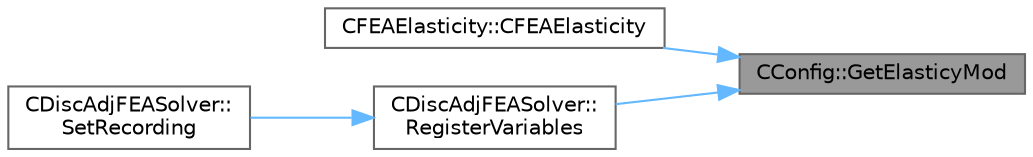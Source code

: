 digraph "CConfig::GetElasticyMod"
{
 // LATEX_PDF_SIZE
  bgcolor="transparent";
  edge [fontname=Helvetica,fontsize=10,labelfontname=Helvetica,labelfontsize=10];
  node [fontname=Helvetica,fontsize=10,shape=box,height=0.2,width=0.4];
  rankdir="RL";
  Node1 [id="Node000001",label="CConfig::GetElasticyMod",height=0.2,width=0.4,color="gray40", fillcolor="grey60", style="filled", fontcolor="black",tooltip="Get the Young's modulus of elasticity."];
  Node1 -> Node2 [id="edge1_Node000001_Node000002",dir="back",color="steelblue1",style="solid",tooltip=" "];
  Node2 [id="Node000002",label="CFEAElasticity::CFEAElasticity",height=0.2,width=0.4,color="grey40", fillcolor="white", style="filled",URL="$classCFEAElasticity.html#a0088de84f05e90911e4ef517e8523418",tooltip="Constructor of the class (overload)."];
  Node1 -> Node3 [id="edge2_Node000001_Node000003",dir="back",color="steelblue1",style="solid",tooltip=" "];
  Node3 [id="Node000003",label="CDiscAdjFEASolver::\lRegisterVariables",height=0.2,width=0.4,color="grey40", fillcolor="white", style="filled",URL="$classCDiscAdjFEASolver.html#a408757f23c8df6ad6a933589d4ad90de",tooltip="A virtual member."];
  Node3 -> Node4 [id="edge3_Node000003_Node000004",dir="back",color="steelblue1",style="solid",tooltip=" "];
  Node4 [id="Node000004",label="CDiscAdjFEASolver::\lSetRecording",height=0.2,width=0.4,color="grey40", fillcolor="white", style="filled",URL="$classCDiscAdjFEASolver.html#af6f6154052ec13caf87066b1abd82617",tooltip="Prepare the solver for a new recording."];
}
